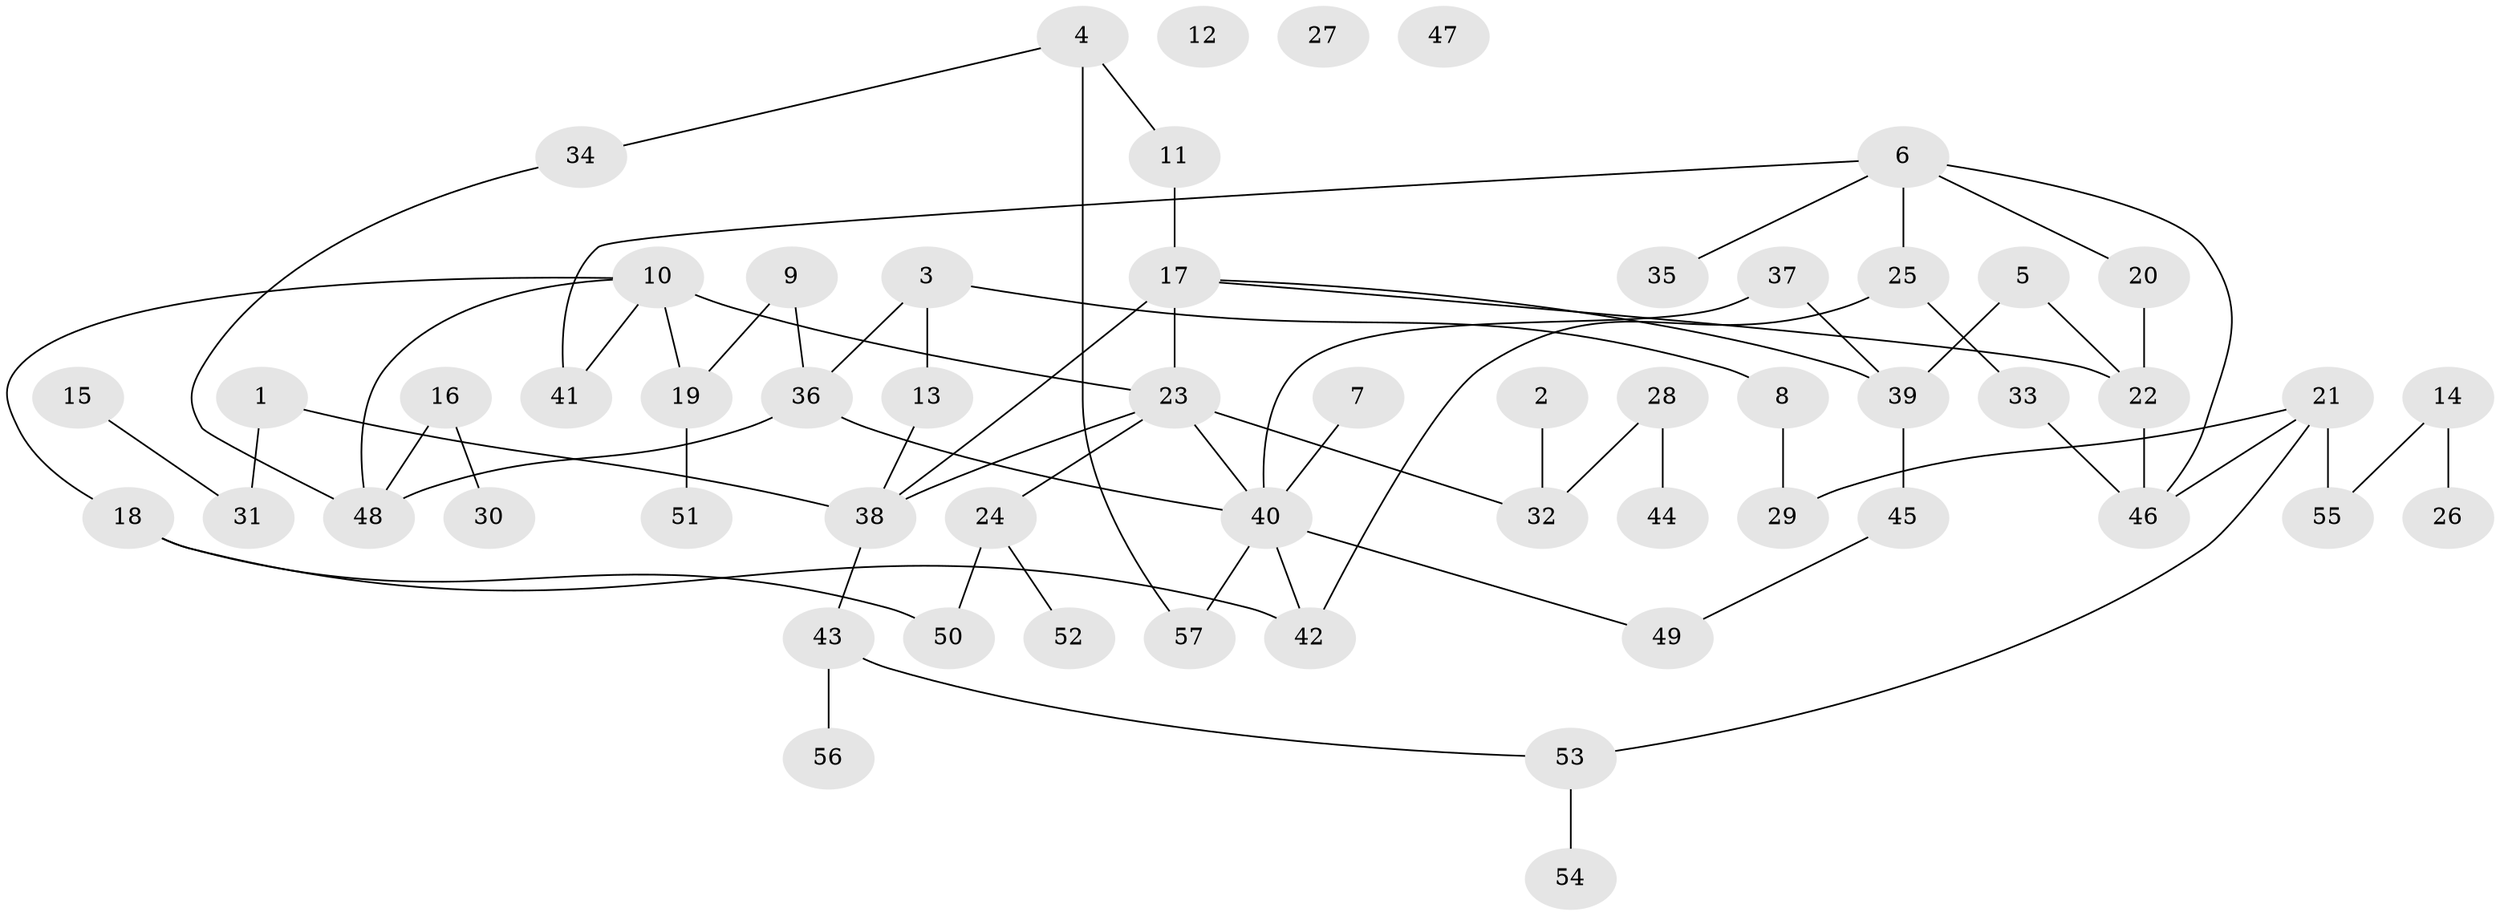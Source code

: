 // Generated by graph-tools (version 1.1) at 2025/25/03/09/25 03:25:16]
// undirected, 57 vertices, 70 edges
graph export_dot {
graph [start="1"]
  node [color=gray90,style=filled];
  1;
  2;
  3;
  4;
  5;
  6;
  7;
  8;
  9;
  10;
  11;
  12;
  13;
  14;
  15;
  16;
  17;
  18;
  19;
  20;
  21;
  22;
  23;
  24;
  25;
  26;
  27;
  28;
  29;
  30;
  31;
  32;
  33;
  34;
  35;
  36;
  37;
  38;
  39;
  40;
  41;
  42;
  43;
  44;
  45;
  46;
  47;
  48;
  49;
  50;
  51;
  52;
  53;
  54;
  55;
  56;
  57;
  1 -- 31;
  1 -- 38;
  2 -- 32;
  3 -- 8;
  3 -- 13;
  3 -- 36;
  4 -- 11;
  4 -- 34;
  4 -- 57;
  5 -- 22;
  5 -- 39;
  6 -- 20;
  6 -- 25;
  6 -- 35;
  6 -- 41;
  6 -- 46;
  7 -- 40;
  8 -- 29;
  9 -- 19;
  9 -- 36;
  10 -- 18;
  10 -- 19;
  10 -- 23;
  10 -- 41;
  10 -- 48;
  11 -- 17;
  13 -- 38;
  14 -- 26;
  14 -- 55;
  15 -- 31;
  16 -- 30;
  16 -- 48;
  17 -- 22;
  17 -- 23;
  17 -- 38;
  17 -- 39;
  18 -- 42;
  18 -- 50;
  19 -- 51;
  20 -- 22;
  21 -- 29;
  21 -- 46;
  21 -- 53;
  21 -- 55;
  22 -- 46;
  23 -- 24;
  23 -- 32;
  23 -- 38;
  23 -- 40;
  24 -- 50;
  24 -- 52;
  25 -- 33;
  25 -- 42;
  28 -- 32;
  28 -- 44;
  33 -- 46;
  34 -- 48;
  36 -- 40;
  36 -- 48;
  37 -- 39;
  37 -- 40;
  38 -- 43;
  39 -- 45;
  40 -- 42;
  40 -- 49;
  40 -- 57;
  43 -- 53;
  43 -- 56;
  45 -- 49;
  53 -- 54;
}

